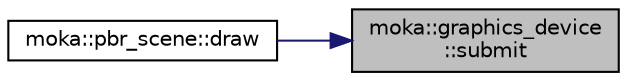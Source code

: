 digraph "moka::graphics_device::submit"
{
 // LATEX_PDF_SIZE
  edge [fontname="Helvetica",fontsize="10",labelfontname="Helvetica",labelfontsize="10"];
  node [fontname="Helvetica",fontsize="10",shape=record];
  rankdir="RL";
  Node44 [label="moka::graphics_device\l::submit",height=0.2,width=0.4,color="black", fillcolor="grey75", style="filled", fontcolor="black",tooltip="Submit a command_list to execute on the device."];
  Node44 -> Node45 [dir="back",color="midnightblue",fontsize="10",style="solid",fontname="Helvetica"];
  Node45 [label="moka::pbr_scene::draw",height=0.2,width=0.4,color="black", fillcolor="white", style="filled",URL="$classmoka_1_1pbr__scene.html#a520722e6fd897bd9d35cd5c1b6eb14b6",tooltip="Draw the scene."];
}
